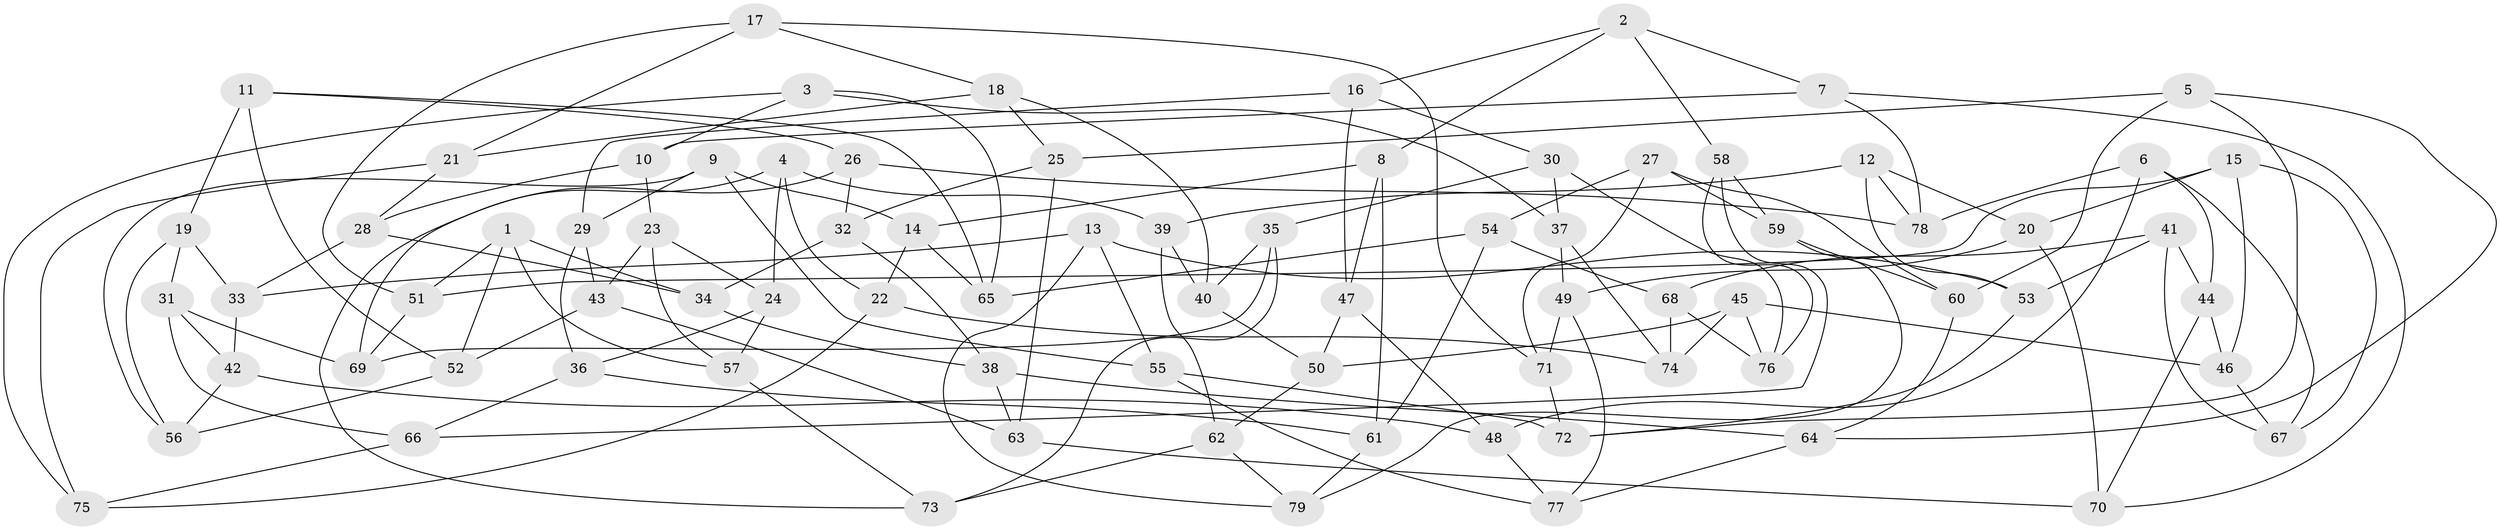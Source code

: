 // Generated by graph-tools (version 1.1) at 2025/11/02/27/25 16:11:45]
// undirected, 79 vertices, 158 edges
graph export_dot {
graph [start="1"]
  node [color=gray90,style=filled];
  1;
  2;
  3;
  4;
  5;
  6;
  7;
  8;
  9;
  10;
  11;
  12;
  13;
  14;
  15;
  16;
  17;
  18;
  19;
  20;
  21;
  22;
  23;
  24;
  25;
  26;
  27;
  28;
  29;
  30;
  31;
  32;
  33;
  34;
  35;
  36;
  37;
  38;
  39;
  40;
  41;
  42;
  43;
  44;
  45;
  46;
  47;
  48;
  49;
  50;
  51;
  52;
  53;
  54;
  55;
  56;
  57;
  58;
  59;
  60;
  61;
  62;
  63;
  64;
  65;
  66;
  67;
  68;
  69;
  70;
  71;
  72;
  73;
  74;
  75;
  76;
  77;
  78;
  79;
  1 -- 57;
  1 -- 51;
  1 -- 34;
  1 -- 52;
  2 -- 16;
  2 -- 7;
  2 -- 8;
  2 -- 58;
  3 -- 75;
  3 -- 65;
  3 -- 10;
  3 -- 37;
  4 -- 69;
  4 -- 24;
  4 -- 39;
  4 -- 22;
  5 -- 60;
  5 -- 72;
  5 -- 25;
  5 -- 64;
  6 -- 44;
  6 -- 48;
  6 -- 67;
  6 -- 78;
  7 -- 70;
  7 -- 78;
  7 -- 10;
  8 -- 47;
  8 -- 61;
  8 -- 14;
  9 -- 14;
  9 -- 29;
  9 -- 56;
  9 -- 55;
  10 -- 28;
  10 -- 23;
  11 -- 19;
  11 -- 26;
  11 -- 65;
  11 -- 52;
  12 -- 78;
  12 -- 20;
  12 -- 39;
  12 -- 53;
  13 -- 53;
  13 -- 55;
  13 -- 79;
  13 -- 33;
  14 -- 65;
  14 -- 22;
  15 -- 46;
  15 -- 67;
  15 -- 51;
  15 -- 20;
  16 -- 30;
  16 -- 29;
  16 -- 47;
  17 -- 71;
  17 -- 51;
  17 -- 18;
  17 -- 21;
  18 -- 21;
  18 -- 25;
  18 -- 40;
  19 -- 31;
  19 -- 33;
  19 -- 56;
  20 -- 70;
  20 -- 49;
  21 -- 28;
  21 -- 75;
  22 -- 75;
  22 -- 74;
  23 -- 24;
  23 -- 57;
  23 -- 43;
  24 -- 36;
  24 -- 57;
  25 -- 63;
  25 -- 32;
  26 -- 73;
  26 -- 78;
  26 -- 32;
  27 -- 54;
  27 -- 59;
  27 -- 71;
  27 -- 60;
  28 -- 34;
  28 -- 33;
  29 -- 43;
  29 -- 36;
  30 -- 35;
  30 -- 76;
  30 -- 37;
  31 -- 69;
  31 -- 42;
  31 -- 66;
  32 -- 34;
  32 -- 38;
  33 -- 42;
  34 -- 38;
  35 -- 73;
  35 -- 69;
  35 -- 40;
  36 -- 66;
  36 -- 61;
  37 -- 74;
  37 -- 49;
  38 -- 64;
  38 -- 63;
  39 -- 40;
  39 -- 62;
  40 -- 50;
  41 -- 68;
  41 -- 53;
  41 -- 67;
  41 -- 44;
  42 -- 56;
  42 -- 48;
  43 -- 52;
  43 -- 63;
  44 -- 46;
  44 -- 70;
  45 -- 76;
  45 -- 74;
  45 -- 46;
  45 -- 50;
  46 -- 67;
  47 -- 48;
  47 -- 50;
  48 -- 77;
  49 -- 71;
  49 -- 77;
  50 -- 62;
  51 -- 69;
  52 -- 56;
  53 -- 72;
  54 -- 65;
  54 -- 61;
  54 -- 68;
  55 -- 72;
  55 -- 77;
  57 -- 73;
  58 -- 66;
  58 -- 59;
  58 -- 76;
  59 -- 60;
  59 -- 79;
  60 -- 64;
  61 -- 79;
  62 -- 79;
  62 -- 73;
  63 -- 70;
  64 -- 77;
  66 -- 75;
  68 -- 74;
  68 -- 76;
  71 -- 72;
}
